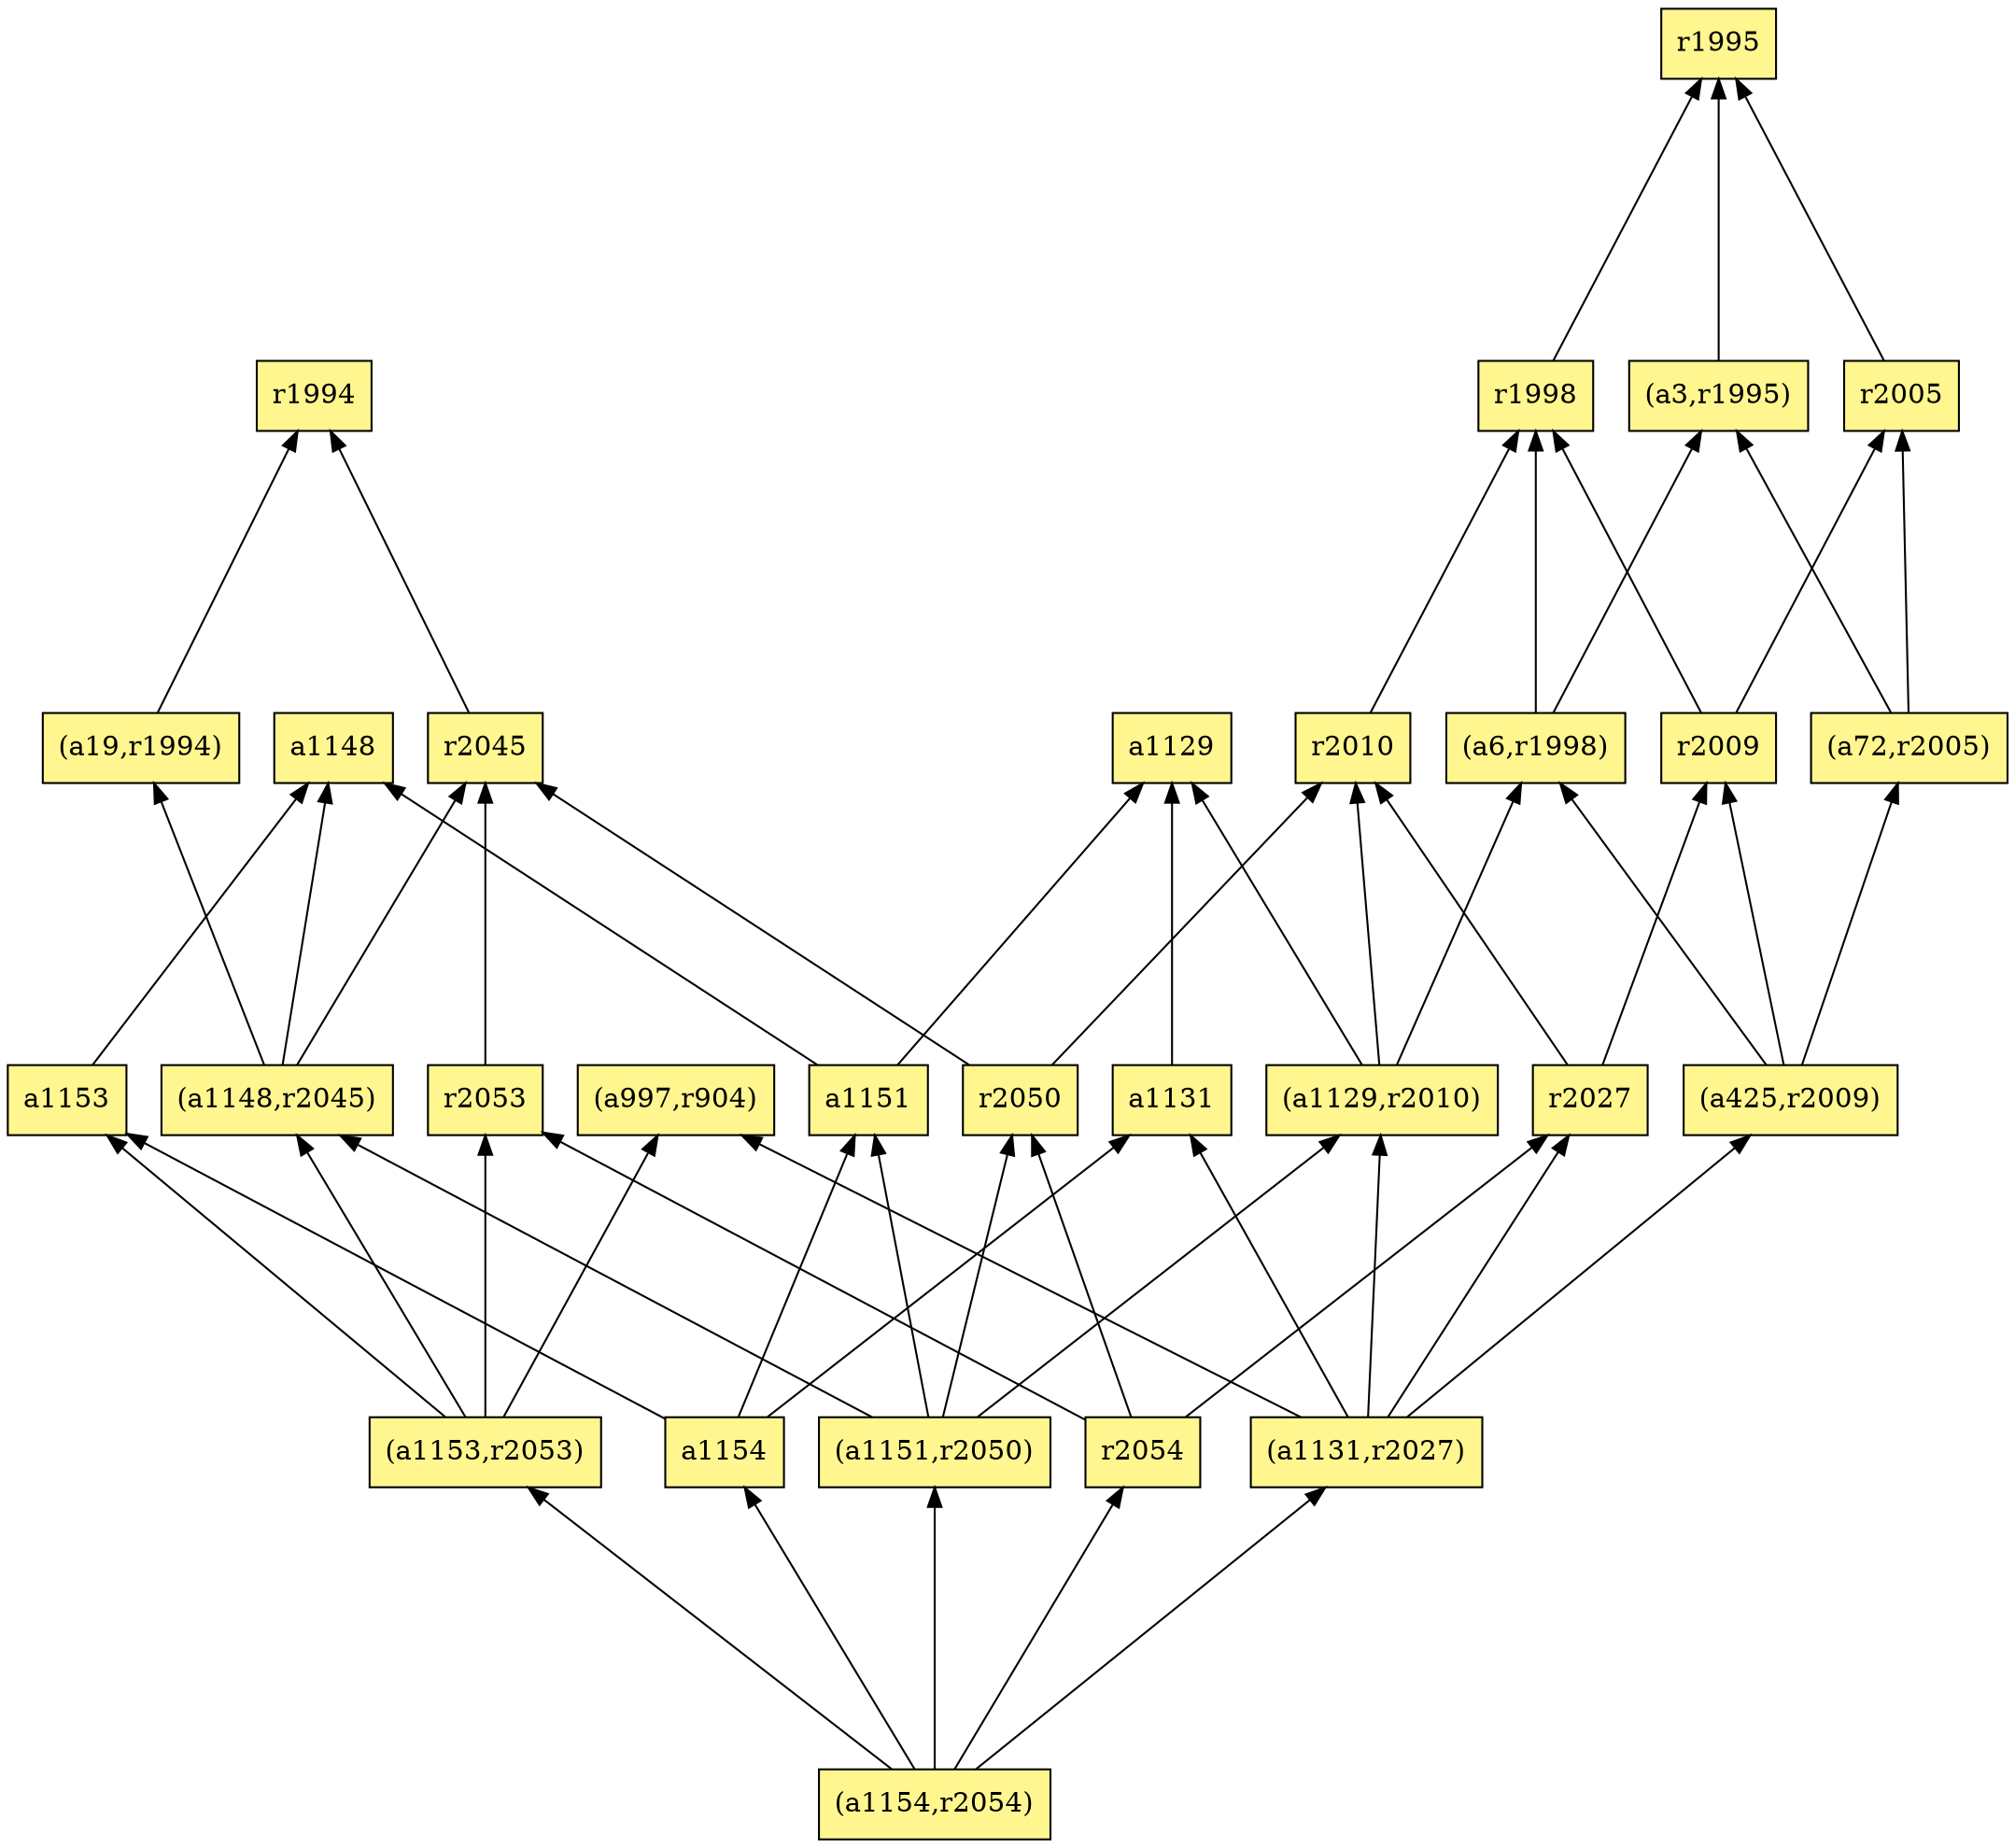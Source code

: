 digraph G {
rankdir=BT;ranksep="2.0";
"r2045" [shape=record,fillcolor=khaki1,style=filled,label="{r2045}"];
"(a19,r1994)" [shape=record,fillcolor=khaki1,style=filled,label="{(a19,r1994)}"];
"a1129" [shape=record,fillcolor=khaki1,style=filled,label="{a1129}"];
"a1154" [shape=record,fillcolor=khaki1,style=filled,label="{a1154}"];
"r1998" [shape=record,fillcolor=khaki1,style=filled,label="{r1998}"];
"(a1131,r2027)" [shape=record,fillcolor=khaki1,style=filled,label="{(a1131,r2027)}"];
"r2054" [shape=record,fillcolor=khaki1,style=filled,label="{r2054}"];
"(a1151,r2050)" [shape=record,fillcolor=khaki1,style=filled,label="{(a1151,r2050)}"];
"(a1154,r2054)" [shape=record,fillcolor=khaki1,style=filled,label="{(a1154,r2054)}"];
"(a425,r2009)" [shape=record,fillcolor=khaki1,style=filled,label="{(a425,r2009)}"];
"(a1129,r2010)" [shape=record,fillcolor=khaki1,style=filled,label="{(a1129,r2010)}"];
"r1995" [shape=record,fillcolor=khaki1,style=filled,label="{r1995}"];
"(a3,r1995)" [shape=record,fillcolor=khaki1,style=filled,label="{(a3,r1995)}"];
"a1148" [shape=record,fillcolor=khaki1,style=filled,label="{a1148}"];
"(a6,r1998)" [shape=record,fillcolor=khaki1,style=filled,label="{(a6,r1998)}"];
"r1994" [shape=record,fillcolor=khaki1,style=filled,label="{r1994}"];
"(a72,r2005)" [shape=record,fillcolor=khaki1,style=filled,label="{(a72,r2005)}"];
"r2053" [shape=record,fillcolor=khaki1,style=filled,label="{r2053}"];
"(a997,r904)" [shape=record,fillcolor=khaki1,style=filled,label="{(a997,r904)}"];
"r2027" [shape=record,fillcolor=khaki1,style=filled,label="{r2027}"];
"a1153" [shape=record,fillcolor=khaki1,style=filled,label="{a1153}"];
"r2050" [shape=record,fillcolor=khaki1,style=filled,label="{r2050}"];
"a1151" [shape=record,fillcolor=khaki1,style=filled,label="{a1151}"];
"r2005" [shape=record,fillcolor=khaki1,style=filled,label="{r2005}"];
"a1131" [shape=record,fillcolor=khaki1,style=filled,label="{a1131}"];
"r2009" [shape=record,fillcolor=khaki1,style=filled,label="{r2009}"];
"r2010" [shape=record,fillcolor=khaki1,style=filled,label="{r2010}"];
"(a1153,r2053)" [shape=record,fillcolor=khaki1,style=filled,label="{(a1153,r2053)}"];
"(a1148,r2045)" [shape=record,fillcolor=khaki1,style=filled,label="{(a1148,r2045)}"];
"r2045" -> "r1994"
"(a19,r1994)" -> "r1994"
"a1154" -> "a1153"
"a1154" -> "a1151"
"a1154" -> "a1131"
"r1998" -> "r1995"
"(a1131,r2027)" -> "(a997,r904)"
"(a1131,r2027)" -> "r2027"
"(a1131,r2027)" -> "a1131"
"(a1131,r2027)" -> "(a425,r2009)"
"(a1131,r2027)" -> "(a1129,r2010)"
"r2054" -> "r2053"
"r2054" -> "r2027"
"r2054" -> "r2050"
"(a1151,r2050)" -> "r2050"
"(a1151,r2050)" -> "a1151"
"(a1151,r2050)" -> "(a1129,r2010)"
"(a1151,r2050)" -> "(a1148,r2045)"
"(a1154,r2054)" -> "a1154"
"(a1154,r2054)" -> "(a1131,r2027)"
"(a1154,r2054)" -> "(a1151,r2050)"
"(a1154,r2054)" -> "r2054"
"(a1154,r2054)" -> "(a1153,r2053)"
"(a425,r2009)" -> "r2009"
"(a425,r2009)" -> "(a72,r2005)"
"(a425,r2009)" -> "(a6,r1998)"
"(a1129,r2010)" -> "r2010"
"(a1129,r2010)" -> "a1129"
"(a1129,r2010)" -> "(a6,r1998)"
"(a3,r1995)" -> "r1995"
"(a6,r1998)" -> "r1998"
"(a6,r1998)" -> "(a3,r1995)"
"(a72,r2005)" -> "(a3,r1995)"
"(a72,r2005)" -> "r2005"
"r2053" -> "r2045"
"r2027" -> "r2009"
"r2027" -> "r2010"
"a1153" -> "a1148"
"r2050" -> "r2045"
"r2050" -> "r2010"
"a1151" -> "a1148"
"a1151" -> "a1129"
"r2005" -> "r1995"
"a1131" -> "a1129"
"r2009" -> "r1998"
"r2009" -> "r2005"
"r2010" -> "r1998"
"(a1153,r2053)" -> "r2053"
"(a1153,r2053)" -> "(a997,r904)"
"(a1153,r2053)" -> "a1153"
"(a1153,r2053)" -> "(a1148,r2045)"
"(a1148,r2045)" -> "r2045"
"(a1148,r2045)" -> "(a19,r1994)"
"(a1148,r2045)" -> "a1148"
}